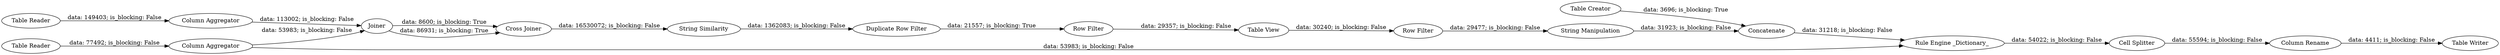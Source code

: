 digraph {
	"4497783659109475426_1109" [label="Table View"]
	"4497783659109475426_1405" [label=Joiner]
	"4497783659109475426_1107" [label="String Similarity"]
	"4497783659109475426_1412" [label="Table Reader"]
	"4497783659109475426_1404" [label="Row Filter"]
	"4497783659109475426_1113" [label="Rule Engine _Dictionary_"]
	"4497783659109475426_1116" [label="String Manipulation"]
	"4497783659109475426_1413" [label="Table Reader"]
	"4497783659109475426_1415" [label="Column Aggregator"]
	"4497783659109475426_1134" [label="Table Writer"]
	"4497783659109475426_1414" [label="Column Aggregator"]
	"4497783659109475426_813" [label="Duplicate Row Filter"]
	"4497783659109475426_1122" [label="Cell Splitter"]
	"4497783659109475426_1124" [label=Concatenate]
	"4497783659109475426_1127" [label="Column Rename"]
	"4497783659109475426_1123" [label="Table Creator"]
	"4497783659109475426_1126" [label="Row Filter"]
	"4497783659109475426_807" [label="Cross Joiner"]
	"4497783659109475426_1122" -> "4497783659109475426_1127" [label="data: 55594; is_blocking: False"]
	"4497783659109475426_1405" -> "4497783659109475426_807" [label="data: 8600; is_blocking: True"]
	"4497783659109475426_1414" -> "4497783659109475426_1113" [label="data: 53983; is_blocking: False"]
	"4497783659109475426_1413" -> "4497783659109475426_1414" [label="data: 77492; is_blocking: False"]
	"4497783659109475426_1412" -> "4497783659109475426_1415" [label="data: 149403; is_blocking: False"]
	"4497783659109475426_1116" -> "4497783659109475426_1124" [label="data: 31923; is_blocking: False"]
	"4497783659109475426_1404" -> "4497783659109475426_1109" [label="data: 29357; is_blocking: False"]
	"4497783659109475426_1113" -> "4497783659109475426_1122" [label="data: 54022; is_blocking: False"]
	"4497783659109475426_1126" -> "4497783659109475426_1116" [label="data: 29477; is_blocking: False"]
	"4497783659109475426_1405" -> "4497783659109475426_807" [label="data: 86931; is_blocking: True"]
	"4497783659109475426_1107" -> "4497783659109475426_813" [label="data: 1362083; is_blocking: False"]
	"4497783659109475426_813" -> "4497783659109475426_1404" [label="data: 21557; is_blocking: True"]
	"4497783659109475426_1415" -> "4497783659109475426_1405" [label="data: 113002; is_blocking: False"]
	"4497783659109475426_1124" -> "4497783659109475426_1113" [label="data: 31218; is_blocking: False"]
	"4497783659109475426_1127" -> "4497783659109475426_1134" [label="data: 4411; is_blocking: False"]
	"4497783659109475426_1123" -> "4497783659109475426_1124" [label="data: 3696; is_blocking: True"]
	"4497783659109475426_1414" -> "4497783659109475426_1405" [label="data: 53983; is_blocking: False"]
	"4497783659109475426_1109" -> "4497783659109475426_1126" [label="data: 30240; is_blocking: False"]
	"4497783659109475426_807" -> "4497783659109475426_1107" [label="data: 16530072; is_blocking: False"]
	rankdir=LR
}
